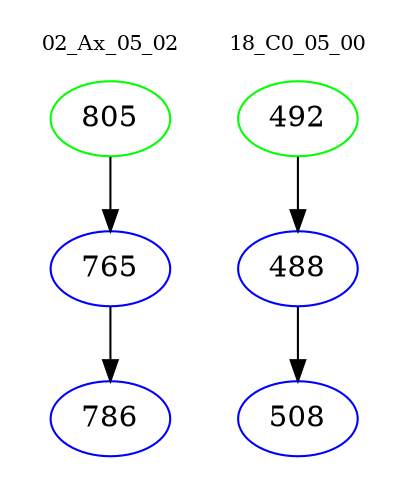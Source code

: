 digraph{
subgraph cluster_0 {
color = white
label = "02_Ax_05_02";
fontsize=10;
T0_805 [label="805", color="green"]
T0_805 -> T0_765 [color="black"]
T0_765 [label="765", color="blue"]
T0_765 -> T0_786 [color="black"]
T0_786 [label="786", color="blue"]
}
subgraph cluster_1 {
color = white
label = "18_C0_05_00";
fontsize=10;
T1_492 [label="492", color="green"]
T1_492 -> T1_488 [color="black"]
T1_488 [label="488", color="blue"]
T1_488 -> T1_508 [color="black"]
T1_508 [label="508", color="blue"]
}
}
